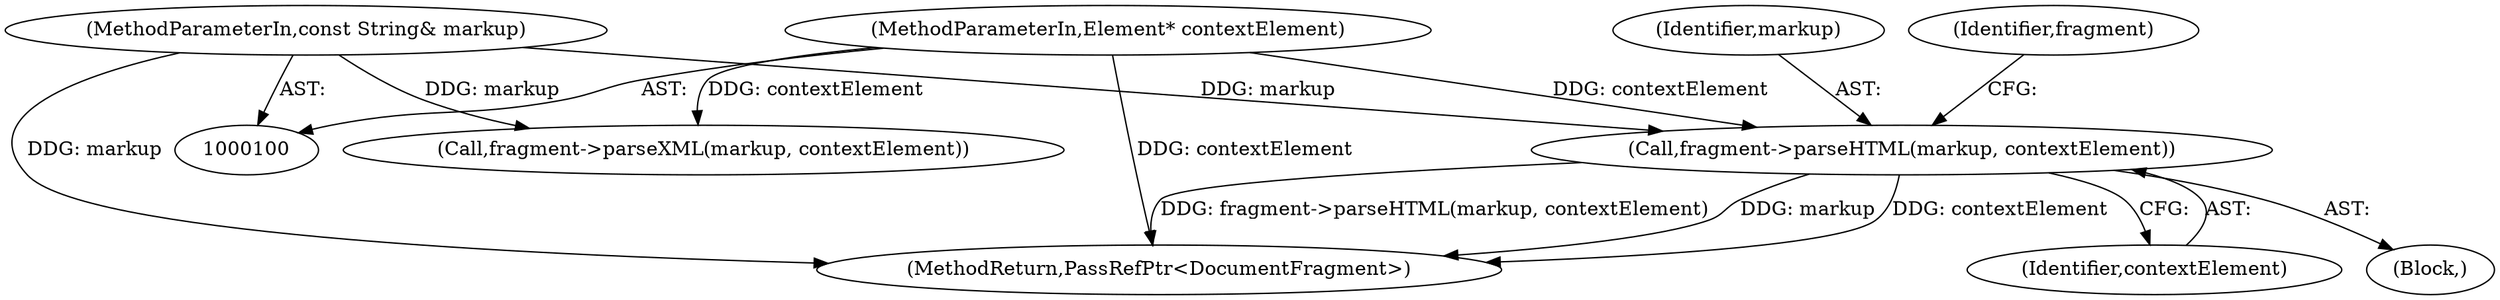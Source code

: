 digraph "0_Chrome_73edae623529f04c668268de49d00324b96166a2_4@pointer" {
"1000117" [label="(Call,fragment->parseHTML(markup, contextElement))"];
"1000101" [label="(MethodParameterIn,const String& markup)"];
"1000102" [label="(MethodParameterIn,Element* contextElement)"];
"1000102" [label="(MethodParameterIn,Element* contextElement)"];
"1000117" [label="(Call,fragment->parseHTML(markup, contextElement))"];
"1000118" [label="(Identifier,markup)"];
"1000139" [label="(MethodReturn,PassRefPtr<DocumentFragment>)"];
"1000119" [label="(Identifier,contextElement)"];
"1000125" [label="(Call,fragment->parseXML(markup, contextElement))"];
"1000121" [label="(Identifier,fragment)"];
"1000101" [label="(MethodParameterIn,const String& markup)"];
"1000116" [label="(Block,)"];
"1000117" -> "1000116"  [label="AST: "];
"1000117" -> "1000119"  [label="CFG: "];
"1000118" -> "1000117"  [label="AST: "];
"1000119" -> "1000117"  [label="AST: "];
"1000121" -> "1000117"  [label="CFG: "];
"1000117" -> "1000139"  [label="DDG: fragment->parseHTML(markup, contextElement)"];
"1000117" -> "1000139"  [label="DDG: markup"];
"1000117" -> "1000139"  [label="DDG: contextElement"];
"1000101" -> "1000117"  [label="DDG: markup"];
"1000102" -> "1000117"  [label="DDG: contextElement"];
"1000101" -> "1000100"  [label="AST: "];
"1000101" -> "1000139"  [label="DDG: markup"];
"1000101" -> "1000125"  [label="DDG: markup"];
"1000102" -> "1000100"  [label="AST: "];
"1000102" -> "1000139"  [label="DDG: contextElement"];
"1000102" -> "1000125"  [label="DDG: contextElement"];
}
